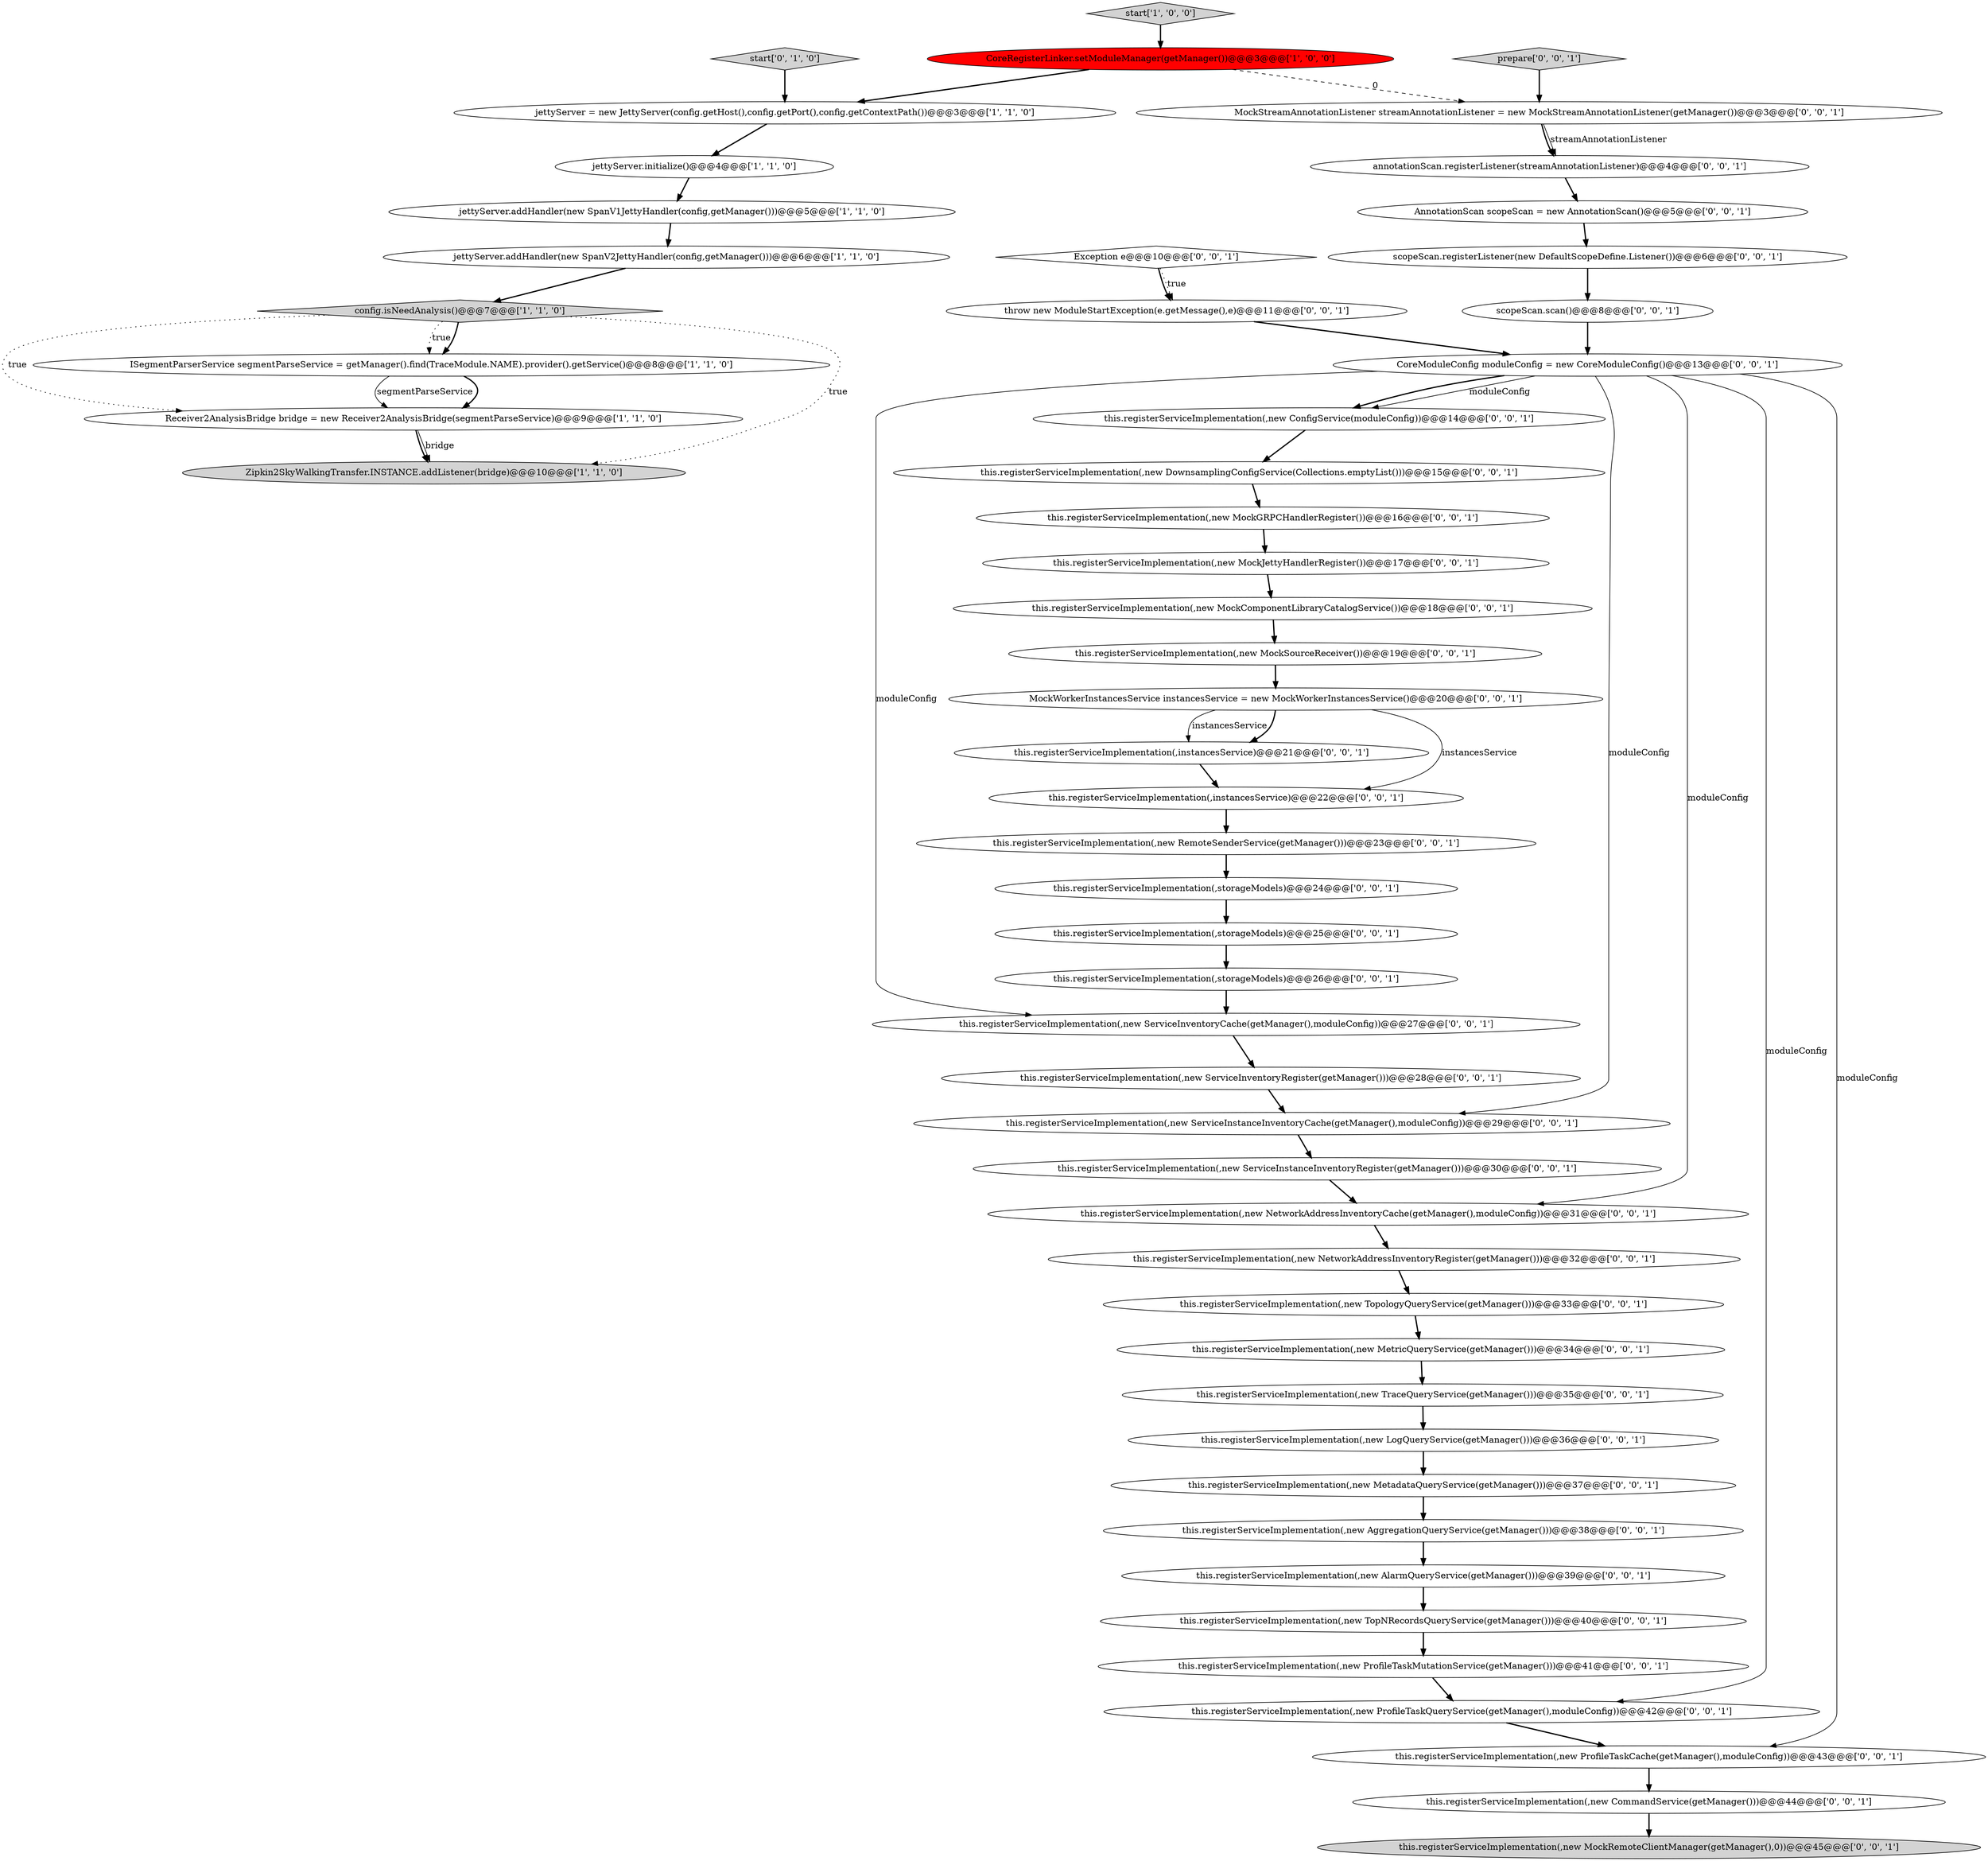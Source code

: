 digraph {
10 [style = filled, label = "start['0', '1', '0']", fillcolor = lightgray, shape = diamond image = "AAA0AAABBB2BBB"];
30 [style = filled, label = "this.registerServiceImplementation(,new ServiceInventoryCache(getManager(),moduleConfig))@@@27@@@['0', '0', '1']", fillcolor = white, shape = ellipse image = "AAA0AAABBB3BBB"];
23 [style = filled, label = "Exception e@@@10@@@['0', '0', '1']", fillcolor = white, shape = diamond image = "AAA0AAABBB3BBB"];
8 [style = filled, label = "Receiver2AnalysisBridge bridge = new Receiver2AnalysisBridge(segmentParseService)@@@9@@@['1', '1', '0']", fillcolor = white, shape = ellipse image = "AAA0AAABBB1BBB"];
21 [style = filled, label = "this.registerServiceImplementation(,storageModels)@@@24@@@['0', '0', '1']", fillcolor = white, shape = ellipse image = "AAA0AAABBB3BBB"];
31 [style = filled, label = "this.registerServiceImplementation(,new TraceQueryService(getManager()))@@@35@@@['0', '0', '1']", fillcolor = white, shape = ellipse image = "AAA0AAABBB3BBB"];
32 [style = filled, label = "this.registerServiceImplementation(,new ServiceInstanceInventoryCache(getManager(),moduleConfig))@@@29@@@['0', '0', '1']", fillcolor = white, shape = ellipse image = "AAA0AAABBB3BBB"];
35 [style = filled, label = "this.registerServiceImplementation(,new ProfileTaskCache(getManager(),moduleConfig))@@@43@@@['0', '0', '1']", fillcolor = white, shape = ellipse image = "AAA0AAABBB3BBB"];
3 [style = filled, label = "CoreRegisterLinker.setModuleManager(getManager())@@@3@@@['1', '0', '0']", fillcolor = red, shape = ellipse image = "AAA1AAABBB1BBB"];
19 [style = filled, label = "CoreModuleConfig moduleConfig = new CoreModuleConfig()@@@13@@@['0', '0', '1']", fillcolor = white, shape = ellipse image = "AAA0AAABBB3BBB"];
1 [style = filled, label = "jettyServer.addHandler(new SpanV1JettyHandler(config,getManager()))@@@5@@@['1', '1', '0']", fillcolor = white, shape = ellipse image = "AAA0AAABBB1BBB"];
39 [style = filled, label = "this.registerServiceImplementation(,new LogQueryService(getManager()))@@@36@@@['0', '0', '1']", fillcolor = white, shape = ellipse image = "AAA0AAABBB3BBB"];
25 [style = filled, label = "this.registerServiceImplementation(,instancesService)@@@21@@@['0', '0', '1']", fillcolor = white, shape = ellipse image = "AAA0AAABBB3BBB"];
24 [style = filled, label = "this.registerServiceImplementation(,new MockComponentLibraryCatalogService())@@@18@@@['0', '0', '1']", fillcolor = white, shape = ellipse image = "AAA0AAABBB3BBB"];
42 [style = filled, label = "this.registerServiceImplementation(,new MockJettyHandlerRegister())@@@17@@@['0', '0', '1']", fillcolor = white, shape = ellipse image = "AAA0AAABBB3BBB"];
20 [style = filled, label = "this.registerServiceImplementation(,new CommandService(getManager()))@@@44@@@['0', '0', '1']", fillcolor = white, shape = ellipse image = "AAA0AAABBB3BBB"];
15 [style = filled, label = "this.registerServiceImplementation(,new MockGRPCHandlerRegister())@@@16@@@['0', '0', '1']", fillcolor = white, shape = ellipse image = "AAA0AAABBB3BBB"];
18 [style = filled, label = "this.registerServiceImplementation(,new TopologyQueryService(getManager()))@@@33@@@['0', '0', '1']", fillcolor = white, shape = ellipse image = "AAA0AAABBB3BBB"];
29 [style = filled, label = "this.registerServiceImplementation(,new MockSourceReceiver())@@@19@@@['0', '0', '1']", fillcolor = white, shape = ellipse image = "AAA0AAABBB3BBB"];
12 [style = filled, label = "this.registerServiceImplementation(,new DownsamplingConfigService(Collections.emptyList()))@@@15@@@['0', '0', '1']", fillcolor = white, shape = ellipse image = "AAA0AAABBB3BBB"];
26 [style = filled, label = "prepare['0', '0', '1']", fillcolor = lightgray, shape = diamond image = "AAA0AAABBB3BBB"];
34 [style = filled, label = "scopeScan.registerListener(new DefaultScopeDefine.Listener())@@@6@@@['0', '0', '1']", fillcolor = white, shape = ellipse image = "AAA0AAABBB3BBB"];
45 [style = filled, label = "MockStreamAnnotationListener streamAnnotationListener = new MockStreamAnnotationListener(getManager())@@@3@@@['0', '0', '1']", fillcolor = white, shape = ellipse image = "AAA0AAABBB3BBB"];
48 [style = filled, label = "this.registerServiceImplementation(,new MetricQueryService(getManager()))@@@34@@@['0', '0', '1']", fillcolor = white, shape = ellipse image = "AAA0AAABBB3BBB"];
36 [style = filled, label = "this.registerServiceImplementation(,new MetadataQueryService(getManager()))@@@37@@@['0', '0', '1']", fillcolor = white, shape = ellipse image = "AAA0AAABBB3BBB"];
27 [style = filled, label = "scopeScan.scan()@@@8@@@['0', '0', '1']", fillcolor = white, shape = ellipse image = "AAA0AAABBB3BBB"];
7 [style = filled, label = "jettyServer = new JettyServer(config.getHost(),config.getPort(),config.getContextPath())@@@3@@@['1', '1', '0']", fillcolor = white, shape = ellipse image = "AAA0AAABBB1BBB"];
50 [style = filled, label = "this.registerServiceImplementation(,storageModels)@@@25@@@['0', '0', '1']", fillcolor = white, shape = ellipse image = "AAA0AAABBB3BBB"];
13 [style = filled, label = "this.registerServiceImplementation(,new RemoteSenderService(getManager()))@@@23@@@['0', '0', '1']", fillcolor = white, shape = ellipse image = "AAA0AAABBB3BBB"];
47 [style = filled, label = "this.registerServiceImplementation(,new NetworkAddressInventoryRegister(getManager()))@@@32@@@['0', '0', '1']", fillcolor = white, shape = ellipse image = "AAA0AAABBB3BBB"];
44 [style = filled, label = "this.registerServiceImplementation(,new AlarmQueryService(getManager()))@@@39@@@['0', '0', '1']", fillcolor = white, shape = ellipse image = "AAA0AAABBB3BBB"];
43 [style = filled, label = "MockWorkerInstancesService instancesService = new MockWorkerInstancesService()@@@20@@@['0', '0', '1']", fillcolor = white, shape = ellipse image = "AAA0AAABBB3BBB"];
22 [style = filled, label = "this.registerServiceImplementation(,new TopNRecordsQueryService(getManager()))@@@40@@@['0', '0', '1']", fillcolor = white, shape = ellipse image = "AAA0AAABBB3BBB"];
46 [style = filled, label = "AnnotationScan scopeScan = new AnnotationScan()@@@5@@@['0', '0', '1']", fillcolor = white, shape = ellipse image = "AAA0AAABBB3BBB"];
41 [style = filled, label = "this.registerServiceImplementation(,new ServiceInventoryRegister(getManager()))@@@28@@@['0', '0', '1']", fillcolor = white, shape = ellipse image = "AAA0AAABBB3BBB"];
33 [style = filled, label = "this.registerServiceImplementation(,new AggregationQueryService(getManager()))@@@38@@@['0', '0', '1']", fillcolor = white, shape = ellipse image = "AAA0AAABBB3BBB"];
49 [style = filled, label = "this.registerServiceImplementation(,instancesService)@@@22@@@['0', '0', '1']", fillcolor = white, shape = ellipse image = "AAA0AAABBB3BBB"];
5 [style = filled, label = "Zipkin2SkyWalkingTransfer.INSTANCE.addListener(bridge)@@@10@@@['1', '1', '0']", fillcolor = lightgray, shape = ellipse image = "AAA0AAABBB1BBB"];
28 [style = filled, label = "this.registerServiceImplementation(,new ServiceInstanceInventoryRegister(getManager()))@@@30@@@['0', '0', '1']", fillcolor = white, shape = ellipse image = "AAA0AAABBB3BBB"];
37 [style = filled, label = "this.registerServiceImplementation(,storageModels)@@@26@@@['0', '0', '1']", fillcolor = white, shape = ellipse image = "AAA0AAABBB3BBB"];
0 [style = filled, label = "jettyServer.initialize()@@@4@@@['1', '1', '0']", fillcolor = white, shape = ellipse image = "AAA0AAABBB1BBB"];
14 [style = filled, label = "this.registerServiceImplementation(,new ProfileTaskMutationService(getManager()))@@@41@@@['0', '0', '1']", fillcolor = white, shape = ellipse image = "AAA0AAABBB3BBB"];
6 [style = filled, label = "config.isNeedAnalysis()@@@7@@@['1', '1', '0']", fillcolor = lightgray, shape = diamond image = "AAA0AAABBB1BBB"];
16 [style = filled, label = "annotationScan.registerListener(streamAnnotationListener)@@@4@@@['0', '0', '1']", fillcolor = white, shape = ellipse image = "AAA0AAABBB3BBB"];
17 [style = filled, label = "this.registerServiceImplementation(,new MockRemoteClientManager(getManager(),0))@@@45@@@['0', '0', '1']", fillcolor = lightgray, shape = ellipse image = "AAA0AAABBB3BBB"];
38 [style = filled, label = "this.registerServiceImplementation(,new NetworkAddressInventoryCache(getManager(),moduleConfig))@@@31@@@['0', '0', '1']", fillcolor = white, shape = ellipse image = "AAA0AAABBB3BBB"];
2 [style = filled, label = "start['1', '0', '0']", fillcolor = lightgray, shape = diamond image = "AAA0AAABBB1BBB"];
9 [style = filled, label = "ISegmentParserService segmentParseService = getManager().find(TraceModule.NAME).provider().getService()@@@8@@@['1', '1', '0']", fillcolor = white, shape = ellipse image = "AAA0AAABBB1BBB"];
11 [style = filled, label = "throw new ModuleStartException(e.getMessage(),e)@@@11@@@['0', '0', '1']", fillcolor = white, shape = ellipse image = "AAA0AAABBB3BBB"];
51 [style = filled, label = "this.registerServiceImplementation(,new ConfigService(moduleConfig))@@@14@@@['0', '0', '1']", fillcolor = white, shape = ellipse image = "AAA0AAABBB3BBB"];
40 [style = filled, label = "this.registerServiceImplementation(,new ProfileTaskQueryService(getManager(),moduleConfig))@@@42@@@['0', '0', '1']", fillcolor = white, shape = ellipse image = "AAA0AAABBB3BBB"];
4 [style = filled, label = "jettyServer.addHandler(new SpanV2JettyHandler(config,getManager()))@@@6@@@['1', '1', '0']", fillcolor = white, shape = ellipse image = "AAA0AAABBB1BBB"];
25->49 [style = bold, label=""];
1->4 [style = bold, label=""];
30->41 [style = bold, label=""];
41->32 [style = bold, label=""];
40->35 [style = bold, label=""];
46->34 [style = bold, label=""];
20->17 [style = bold, label=""];
19->38 [style = solid, label="moduleConfig"];
19->40 [style = solid, label="moduleConfig"];
4->6 [style = bold, label=""];
47->18 [style = bold, label=""];
35->20 [style = bold, label=""];
51->12 [style = bold, label=""];
50->37 [style = bold, label=""];
2->3 [style = bold, label=""];
37->30 [style = bold, label=""];
28->38 [style = bold, label=""];
12->15 [style = bold, label=""];
45->16 [style = bold, label=""];
7->0 [style = bold, label=""];
24->29 [style = bold, label=""];
11->19 [style = bold, label=""];
42->24 [style = bold, label=""];
9->8 [style = bold, label=""];
36->33 [style = bold, label=""];
45->16 [style = solid, label="streamAnnotationListener"];
10->7 [style = bold, label=""];
43->25 [style = solid, label="instancesService"];
48->31 [style = bold, label=""];
8->5 [style = solid, label="bridge"];
19->35 [style = solid, label="moduleConfig"];
18->48 [style = bold, label=""];
19->30 [style = solid, label="moduleConfig"];
8->5 [style = bold, label=""];
15->42 [style = bold, label=""];
3->7 [style = bold, label=""];
6->9 [style = dotted, label="true"];
6->8 [style = dotted, label="true"];
0->1 [style = bold, label=""];
49->13 [style = bold, label=""];
43->49 [style = solid, label="instancesService"];
3->45 [style = dashed, label="0"];
19->32 [style = solid, label="moduleConfig"];
29->43 [style = bold, label=""];
38->47 [style = bold, label=""];
26->45 [style = bold, label=""];
27->19 [style = bold, label=""];
31->39 [style = bold, label=""];
44->22 [style = bold, label=""];
9->8 [style = solid, label="segmentParseService"];
19->51 [style = solid, label="moduleConfig"];
6->9 [style = bold, label=""];
23->11 [style = bold, label=""];
19->51 [style = bold, label=""];
43->25 [style = bold, label=""];
13->21 [style = bold, label=""];
33->44 [style = bold, label=""];
32->28 [style = bold, label=""];
39->36 [style = bold, label=""];
22->14 [style = bold, label=""];
21->50 [style = bold, label=""];
14->40 [style = bold, label=""];
6->5 [style = dotted, label="true"];
34->27 [style = bold, label=""];
16->46 [style = bold, label=""];
23->11 [style = dotted, label="true"];
}
